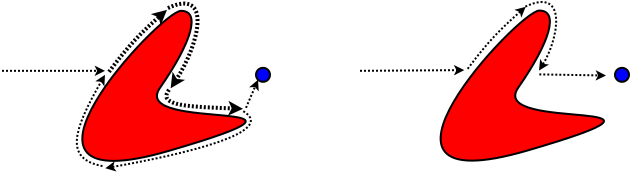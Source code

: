 <?xml version="1.0" encoding="UTF-8"?>
<dia:diagram xmlns:dia="http://www.lysator.liu.se/~alla/dia/">
  <dia:layer name="Background" visible="true" active="true">
    <dia:object type="Standard - Beziergon" version="0" id="O0">
      <dia:attribute name="obj_pos">
        <dia:point val="15.95,5.9"/>
      </dia:attribute>
      <dia:attribute name="obj_bb">
        <dia:rectangle val="10.966,5.85;19.234,13.453"/>
      </dia:attribute>
      <dia:attribute name="bez_points">
        <dia:point val="15.95,5.9"/>
        <dia:point val="16.95,5.9"/>
        <dia:point val="16.5,7.45"/>
        <dia:point val="14.9,9.75"/>
        <dia:point val="13.3,12.05"/>
        <dia:point val="24.95,10.1"/>
        <dia:point val="15.35,12.9"/>
        <dia:point val="5.75,15.7"/>
        <dia:point val="14.95,5.9"/>
      </dia:attribute>
      <dia:attribute name="corner_types">
        <dia:enum val="0"/>
        <dia:enum val="0"/>
        <dia:enum val="0"/>
        <dia:enum val="0"/>
      </dia:attribute>
      <dia:attribute name="line_width">
        <dia:real val="0.1"/>
      </dia:attribute>
      <dia:attribute name="inner_color">
        <dia:color val="#ff0000"/>
      </dia:attribute>
      <dia:attribute name="show_background">
        <dia:boolean val="true"/>
      </dia:attribute>
    </dia:object>
    <dia:object type="Standard - Ellipse" version="0" id="O1">
      <dia:attribute name="obj_pos">
        <dia:point val="19.7,8.75"/>
      </dia:attribute>
      <dia:attribute name="obj_bb">
        <dia:rectangle val="19.65,8.7;20.45,9.5"/>
      </dia:attribute>
      <dia:attribute name="elem_corner">
        <dia:point val="19.7,8.75"/>
      </dia:attribute>
      <dia:attribute name="elem_width">
        <dia:real val="0.7"/>
      </dia:attribute>
      <dia:attribute name="elem_height">
        <dia:real val="0.7"/>
      </dia:attribute>
      <dia:attribute name="border_width">
        <dia:real val="0.1"/>
      </dia:attribute>
      <dia:attribute name="inner_color">
        <dia:color val="#0000ff"/>
      </dia:attribute>
      <dia:attribute name="aspect">
        <dia:enum val="2"/>
      </dia:attribute>
    </dia:object>
    <dia:object type="Standard - BezierLine" version="0" id="O2">
      <dia:attribute name="obj_pos">
        <dia:point val="15.35,9.85"/>
      </dia:attribute>
      <dia:attribute name="obj_bb">
        <dia:rectangle val="15.118,9.71;19.05,11.145"/>
      </dia:attribute>
      <dia:attribute name="bez_points">
        <dia:point val="15.35,9.85"/>
        <dia:point val="14.718,10.67"/>
        <dia:point val="16.45,10.7"/>
        <dia:point val="19.05,10.8"/>
      </dia:attribute>
      <dia:attribute name="corner_types">
        <dia:enum val="0"/>
        <dia:enum val="0"/>
      </dia:attribute>
      <dia:attribute name="line_width">
        <dia:real val="0.2"/>
      </dia:attribute>
      <dia:attribute name="line_style">
        <dia:enum val="4"/>
      </dia:attribute>
      <dia:attribute name="end_arrow">
        <dia:enum val="22"/>
      </dia:attribute>
      <dia:attribute name="end_arrow_length">
        <dia:real val="0.3"/>
      </dia:attribute>
      <dia:attribute name="end_arrow_width">
        <dia:real val="0.3"/>
      </dia:attribute>
    </dia:object>
    <dia:object type="Standard - Line" version="0" id="O3">
      <dia:attribute name="obj_pos">
        <dia:point val="19.2,10.75"/>
      </dia:attribute>
      <dia:attribute name="obj_bb">
        <dia:rectangle val="19.134,9.245;19.892,10.816"/>
      </dia:attribute>
      <dia:attribute name="conn_endpoints">
        <dia:point val="19.2,10.75"/>
        <dia:point val="19.802,9.347"/>
      </dia:attribute>
      <dia:attribute name="numcp">
        <dia:int val="1"/>
      </dia:attribute>
      <dia:attribute name="line_style">
        <dia:enum val="4"/>
      </dia:attribute>
      <dia:attribute name="end_arrow">
        <dia:enum val="22"/>
      </dia:attribute>
      <dia:attribute name="end_arrow_length">
        <dia:real val="0.3"/>
      </dia:attribute>
      <dia:attribute name="end_arrow_width">
        <dia:real val="0.3"/>
      </dia:attribute>
      <dia:connections>
        <dia:connection handle="1" to="O1" connection="5"/>
      </dia:connections>
    </dia:object>
    <dia:object type="Standard - Beziergon" version="0" id="O4">
      <dia:attribute name="obj_pos">
        <dia:point val="33.865,5.887"/>
      </dia:attribute>
      <dia:attribute name="obj_bb">
        <dia:rectangle val="28.881,5.837;37.149,13.441"/>
      </dia:attribute>
      <dia:attribute name="bez_points">
        <dia:point val="33.865,5.887"/>
        <dia:point val="34.865,5.887"/>
        <dia:point val="34.415,7.437"/>
        <dia:point val="32.815,9.737"/>
        <dia:point val="31.215,12.037"/>
        <dia:point val="42.865,10.087"/>
        <dia:point val="33.265,12.887"/>
        <dia:point val="23.665,15.687"/>
        <dia:point val="32.865,5.887"/>
      </dia:attribute>
      <dia:attribute name="corner_types">
        <dia:enum val="0"/>
        <dia:enum val="0"/>
        <dia:enum val="0"/>
        <dia:enum val="0"/>
      </dia:attribute>
      <dia:attribute name="line_width">
        <dia:real val="0.1"/>
      </dia:attribute>
      <dia:attribute name="inner_color">
        <dia:color val="#ff0000"/>
      </dia:attribute>
      <dia:attribute name="show_background">
        <dia:boolean val="true"/>
      </dia:attribute>
    </dia:object>
    <dia:object type="Standard - Ellipse" version="0" id="O5">
      <dia:attribute name="obj_pos">
        <dia:point val="37.65,8.75"/>
      </dia:attribute>
      <dia:attribute name="obj_bb">
        <dia:rectangle val="37.6,8.7;38.4,9.5"/>
      </dia:attribute>
      <dia:attribute name="elem_corner">
        <dia:point val="37.65,8.75"/>
      </dia:attribute>
      <dia:attribute name="elem_width">
        <dia:real val="0.7"/>
      </dia:attribute>
      <dia:attribute name="elem_height">
        <dia:real val="0.7"/>
      </dia:attribute>
      <dia:attribute name="border_width">
        <dia:real val="0.1"/>
      </dia:attribute>
      <dia:attribute name="inner_color">
        <dia:color val="#0000ff"/>
      </dia:attribute>
      <dia:attribute name="aspect">
        <dia:enum val="2"/>
      </dia:attribute>
    </dia:object>
    <dia:object type="Standard - BezierLine" version="0" id="O6">
      <dia:attribute name="obj_pos">
        <dia:point val="12.025,13.663"/>
      </dia:attribute>
      <dia:attribute name="obj_bb">
        <dia:rectangle val="10.69,9.1;12.164,13.721"/>
      </dia:attribute>
      <dia:attribute name="bez_points">
        <dia:point val="12.025,13.663"/>
        <dia:point val="10.1,13.3"/>
        <dia:point val="10.55,11.9"/>
        <dia:point val="12.15,9.1"/>
      </dia:attribute>
      <dia:attribute name="corner_types">
        <dia:enum val="0"/>
        <dia:enum val="0"/>
      </dia:attribute>
      <dia:attribute name="line_style">
        <dia:enum val="4"/>
      </dia:attribute>
      <dia:attribute name="end_arrow">
        <dia:enum val="22"/>
      </dia:attribute>
      <dia:attribute name="end_arrow_length">
        <dia:real val="0.3"/>
      </dia:attribute>
      <dia:attribute name="end_arrow_width">
        <dia:real val="0.3"/>
      </dia:attribute>
    </dia:object>
    <dia:object type="Standard - BezierLine" version="0" id="O7">
      <dia:attribute name="obj_pos">
        <dia:point val="19.065,10.919"/>
      </dia:attribute>
      <dia:attribute name="obj_bb">
        <dia:rectangle val="12.165,10.85;19.493,13.935"/>
      </dia:attribute>
      <dia:attribute name="bez_points">
        <dia:point val="19.065,10.919"/>
        <dia:point val="20.815,11.969"/>
        <dia:point val="16.115,13.069"/>
        <dia:point val="12.165,13.769"/>
      </dia:attribute>
      <dia:attribute name="corner_types">
        <dia:enum val="0"/>
        <dia:enum val="0"/>
      </dia:attribute>
      <dia:attribute name="line_style">
        <dia:enum val="4"/>
      </dia:attribute>
      <dia:attribute name="end_arrow">
        <dia:enum val="22"/>
      </dia:attribute>
      <dia:attribute name="end_arrow_length">
        <dia:real val="0.3"/>
      </dia:attribute>
      <dia:attribute name="end_arrow_width">
        <dia:real val="0.3"/>
      </dia:attribute>
    </dia:object>
    <dia:object type="Standard - Line" version="0" id="O8">
      <dia:attribute name="obj_pos">
        <dia:point val="7,8.9"/>
      </dia:attribute>
      <dia:attribute name="obj_bb">
        <dia:rectangle val="6.95,8.638;12.262,9.162"/>
      </dia:attribute>
      <dia:attribute name="conn_endpoints">
        <dia:point val="7,8.9"/>
        <dia:point val="12.15,8.9"/>
      </dia:attribute>
      <dia:attribute name="numcp">
        <dia:int val="1"/>
      </dia:attribute>
      <dia:attribute name="line_style">
        <dia:enum val="4"/>
      </dia:attribute>
      <dia:attribute name="end_arrow">
        <dia:enum val="22"/>
      </dia:attribute>
      <dia:attribute name="end_arrow_length">
        <dia:real val="0.3"/>
      </dia:attribute>
      <dia:attribute name="end_arrow_width">
        <dia:real val="0.3"/>
      </dia:attribute>
    </dia:object>
    <dia:object type="Standard - Line" version="0" id="O9">
      <dia:attribute name="obj_pos">
        <dia:point val="24.9,8.9"/>
      </dia:attribute>
      <dia:attribute name="obj_bb">
        <dia:rectangle val="24.85,8.606;30.227,9.129"/>
      </dia:attribute>
      <dia:attribute name="conn_endpoints">
        <dia:point val="24.9,8.9"/>
        <dia:point val="30.115,8.865"/>
      </dia:attribute>
      <dia:attribute name="numcp">
        <dia:int val="1"/>
      </dia:attribute>
      <dia:attribute name="line_style">
        <dia:enum val="4"/>
      </dia:attribute>
      <dia:attribute name="end_arrow">
        <dia:enum val="22"/>
      </dia:attribute>
      <dia:attribute name="end_arrow_length">
        <dia:real val="0.3"/>
      </dia:attribute>
      <dia:attribute name="end_arrow_width">
        <dia:real val="0.3"/>
      </dia:attribute>
    </dia:object>
    <dia:object type="Standard - BezierLine" version="0" id="O10">
      <dia:attribute name="obj_pos">
        <dia:point val="12.35,8.95"/>
      </dia:attribute>
      <dia:attribute name="obj_bb">
        <dia:rectangle val="12.21,5.85;15.25,9.09"/>
      </dia:attribute>
      <dia:attribute name="bez_points">
        <dia:point val="12.35,8.95"/>
        <dia:point val="13.35,7.6"/>
        <dia:point val="14,6.95"/>
        <dia:point val="15.25,5.85"/>
      </dia:attribute>
      <dia:attribute name="corner_types">
        <dia:enum val="0"/>
        <dia:enum val="0"/>
      </dia:attribute>
      <dia:attribute name="line_width">
        <dia:real val="0.2"/>
      </dia:attribute>
      <dia:attribute name="line_style">
        <dia:enum val="4"/>
      </dia:attribute>
      <dia:attribute name="end_arrow">
        <dia:enum val="22"/>
      </dia:attribute>
      <dia:attribute name="end_arrow_length">
        <dia:real val="0.3"/>
      </dia:attribute>
      <dia:attribute name="end_arrow_width">
        <dia:real val="0.3"/>
      </dia:attribute>
    </dia:object>
    <dia:object type="Standard - BezierLine" version="0" id="O11">
      <dia:attribute name="obj_pos">
        <dia:point val="30.285,8.8"/>
      </dia:attribute>
      <dia:attribute name="obj_bb">
        <dia:rectangle val="30.215,5.7;33.185,8.87"/>
      </dia:attribute>
      <dia:attribute name="bez_points">
        <dia:point val="30.285,8.8"/>
        <dia:point val="31.285,7.45"/>
        <dia:point val="31.935,6.8"/>
        <dia:point val="33.185,5.7"/>
      </dia:attribute>
      <dia:attribute name="corner_types">
        <dia:enum val="0"/>
        <dia:enum val="0"/>
      </dia:attribute>
      <dia:attribute name="line_width">
        <dia:real val="0.1"/>
      </dia:attribute>
      <dia:attribute name="line_style">
        <dia:enum val="4"/>
      </dia:attribute>
      <dia:attribute name="end_arrow">
        <dia:enum val="22"/>
      </dia:attribute>
      <dia:attribute name="end_arrow_length">
        <dia:real val="0.3"/>
      </dia:attribute>
      <dia:attribute name="end_arrow_width">
        <dia:real val="0.3"/>
      </dia:attribute>
    </dia:object>
    <dia:object type="Standard - BezierLine" version="0" id="O12">
      <dia:attribute name="obj_pos">
        <dia:point val="33.167,5.69"/>
      </dia:attribute>
      <dia:attribute name="obj_bb">
        <dia:rectangle val="33.1,5.409;34.759,8.885"/>
      </dia:attribute>
      <dia:attribute name="bez_points">
        <dia:point val="33.167,5.69"/>
        <dia:point val="35.35,4.65"/>
        <dia:point val="34.8,7.385"/>
        <dia:point val="33.85,8.885"/>
      </dia:attribute>
      <dia:attribute name="corner_types">
        <dia:enum val="0"/>
        <dia:enum val="0"/>
      </dia:attribute>
      <dia:attribute name="line_width">
        <dia:real val="0.1"/>
      </dia:attribute>
      <dia:attribute name="line_style">
        <dia:enum val="4"/>
      </dia:attribute>
      <dia:attribute name="end_arrow">
        <dia:enum val="22"/>
      </dia:attribute>
      <dia:attribute name="end_arrow_length">
        <dia:real val="0.3"/>
      </dia:attribute>
      <dia:attribute name="end_arrow_width">
        <dia:real val="0.3"/>
      </dia:attribute>
    </dia:object>
    <dia:object type="Standard - BezierLine" version="0" id="O13">
      <dia:attribute name="obj_pos">
        <dia:point val="15.298,5.763"/>
      </dia:attribute>
      <dia:attribute name="obj_bb">
        <dia:rectangle val="15.165,5.435;16.878,9.773"/>
      </dia:attribute>
      <dia:attribute name="bez_points">
        <dia:point val="15.298,5.763"/>
        <dia:point val="17.482,4.723"/>
        <dia:point val="16.932,7.473"/>
        <dia:point val="15.432,9.773"/>
      </dia:attribute>
      <dia:attribute name="corner_types">
        <dia:enum val="0"/>
        <dia:enum val="0"/>
      </dia:attribute>
      <dia:attribute name="line_width">
        <dia:real val="0.2"/>
      </dia:attribute>
      <dia:attribute name="line_style">
        <dia:enum val="4"/>
      </dia:attribute>
      <dia:attribute name="end_arrow">
        <dia:enum val="22"/>
      </dia:attribute>
      <dia:attribute name="end_arrow_length">
        <dia:real val="0.3"/>
      </dia:attribute>
      <dia:attribute name="end_arrow_width">
        <dia:real val="0.3"/>
      </dia:attribute>
    </dia:object>
    <dia:object type="Standard - Line" version="0" id="O14">
      <dia:attribute name="obj_pos">
        <dia:point val="33.865,9.079"/>
      </dia:attribute>
      <dia:attribute name="obj_bb">
        <dia:rectangle val="33.815,8.866;37.312,9.39"/>
      </dia:attribute>
      <dia:attribute name="conn_endpoints">
        <dia:point val="33.865,9.079"/>
        <dia:point val="37.2,9.135"/>
      </dia:attribute>
      <dia:attribute name="numcp">
        <dia:int val="1"/>
      </dia:attribute>
      <dia:attribute name="line_style">
        <dia:enum val="4"/>
      </dia:attribute>
      <dia:attribute name="end_arrow">
        <dia:enum val="22"/>
      </dia:attribute>
      <dia:attribute name="end_arrow_length">
        <dia:real val="0.3"/>
      </dia:attribute>
      <dia:attribute name="end_arrow_width">
        <dia:real val="0.3"/>
      </dia:attribute>
    </dia:object>
  </dia:layer>
</dia:diagram>
